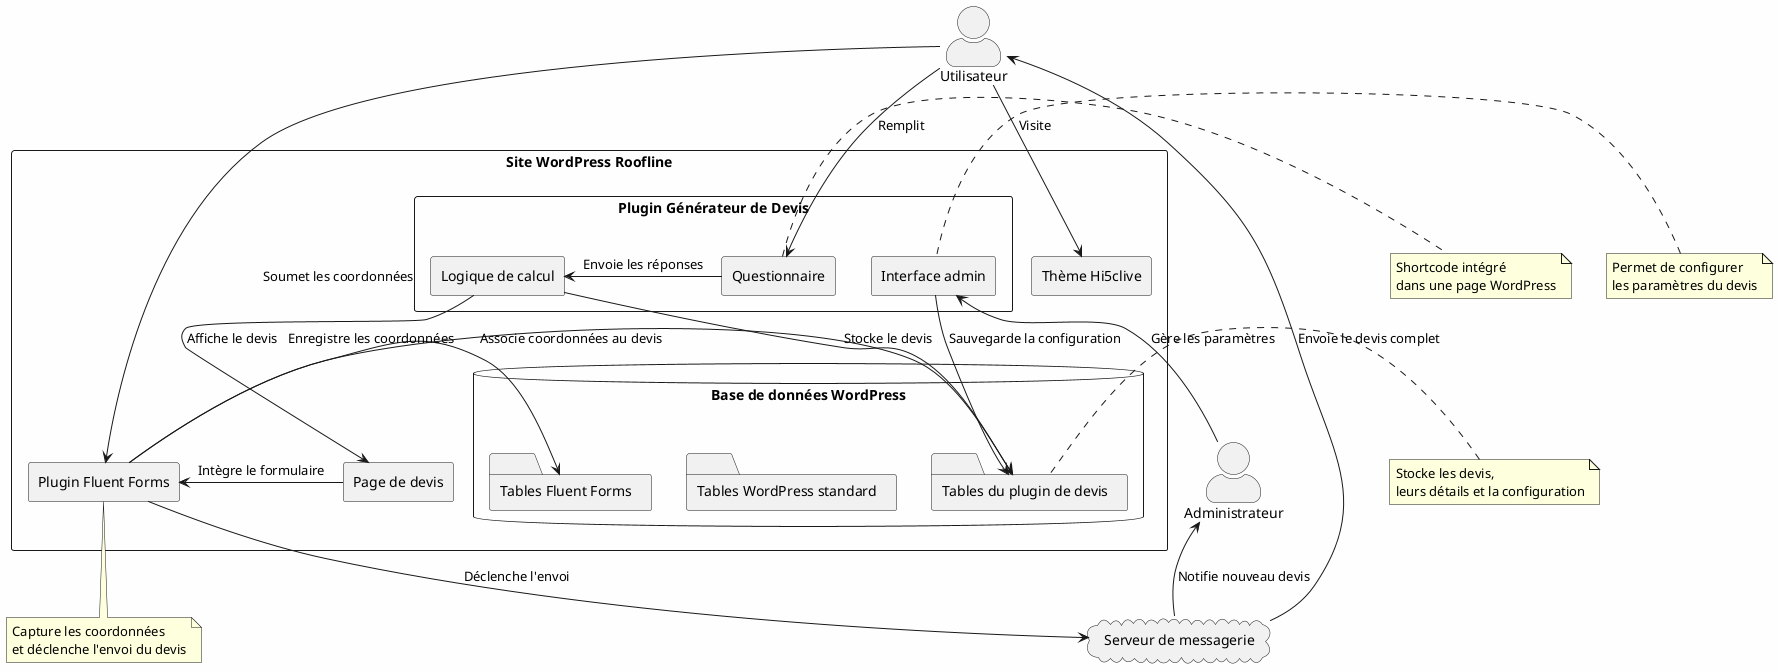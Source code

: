 @startuml diagramme architecture globale
skinparam backgroundColor #FEFEFE
skinparam handwritten false
skinparam actorStyle awesome
skinparam packageStyle rectangle

actor "Utilisateur" as User
actor "Administrateur" as Admin

package "Site WordPress Roofline" {
    rectangle "Thème Hi5clive" as Theme
    
    package "Plugin Générateur de Devis" {
        rectangle "Questionnaire" as Quiz
        rectangle "Logique de calcul" as Logic
        rectangle "Interface admin" as AdminInterface
    }
    
    rectangle "Plugin Fluent Forms" as FluentForms
    
    rectangle "Page de devis" as QuotePage
    
    database "Base de données WordPress" as WPDB {
        folder "Tables WordPress standard" as WPTables
        folder "Tables du plugin de devis" as DevisTables
        folder "Tables Fluent Forms" as FFTables
    }
}

cloud "Serveur de messagerie" as EmailServer

User -down-> Theme : Visite
User -down-> Quiz : Remplit
Quiz -right-> Logic : Envoie les réponses
Logic -down-> DevisTables : Stocke le devis
Logic -down-> QuotePage : Affiche le devis
QuotePage -right-> FluentForms : Intègre le formulaire
User -down-> FluentForms : Soumet les coordonnées

FluentForms -down-> FFTables : Enregistre les coordonnées
FluentForms -right-> DevisTables : Associe coordonnées au devis
FluentForms -right-> EmailServer : Déclenche l'envoi
EmailServer -up-> User : Envoie le devis complet
EmailServer -up-> Admin : Notifie nouveau devis

Admin -up-> AdminInterface : Gère les paramètres
AdminInterface -left-> DevisTables : Sauvegarde la configuration

note right of Quiz : Shortcode intégré\ndans une page WordPress
note bottom of FluentForms : Capture les coordonnées\net déclenche l'envoi du devis
note left of DevisTables : Stocke les devis,\nleurs détails et la configuration
note left of AdminInterface : Permet de configurer\nles paramètres du devis

@enduml

Base de données unifiée :

Tables WordPress standard (WPTables)
Tables du plugin de devis (DevisTables)
Tables Fluent Forms (FFTables)



 Interactions avec la base de données :
Toutes les interactions avec la base de données sont centralisées dans la base de données WordPress unique.
La logique de calcul stocke le résultat du devis
directement dans les tables du plugin de devis (DevisTables)
au sein de la base de données WordPress.
L'interface d'administration sauvegarde la configuration dans ces mêmes tables.
Fluent Forms enregistre les coordonnées dans ses propres tables (FFTables)
et associe ces données au devis stocké dans les tables du plugin.


